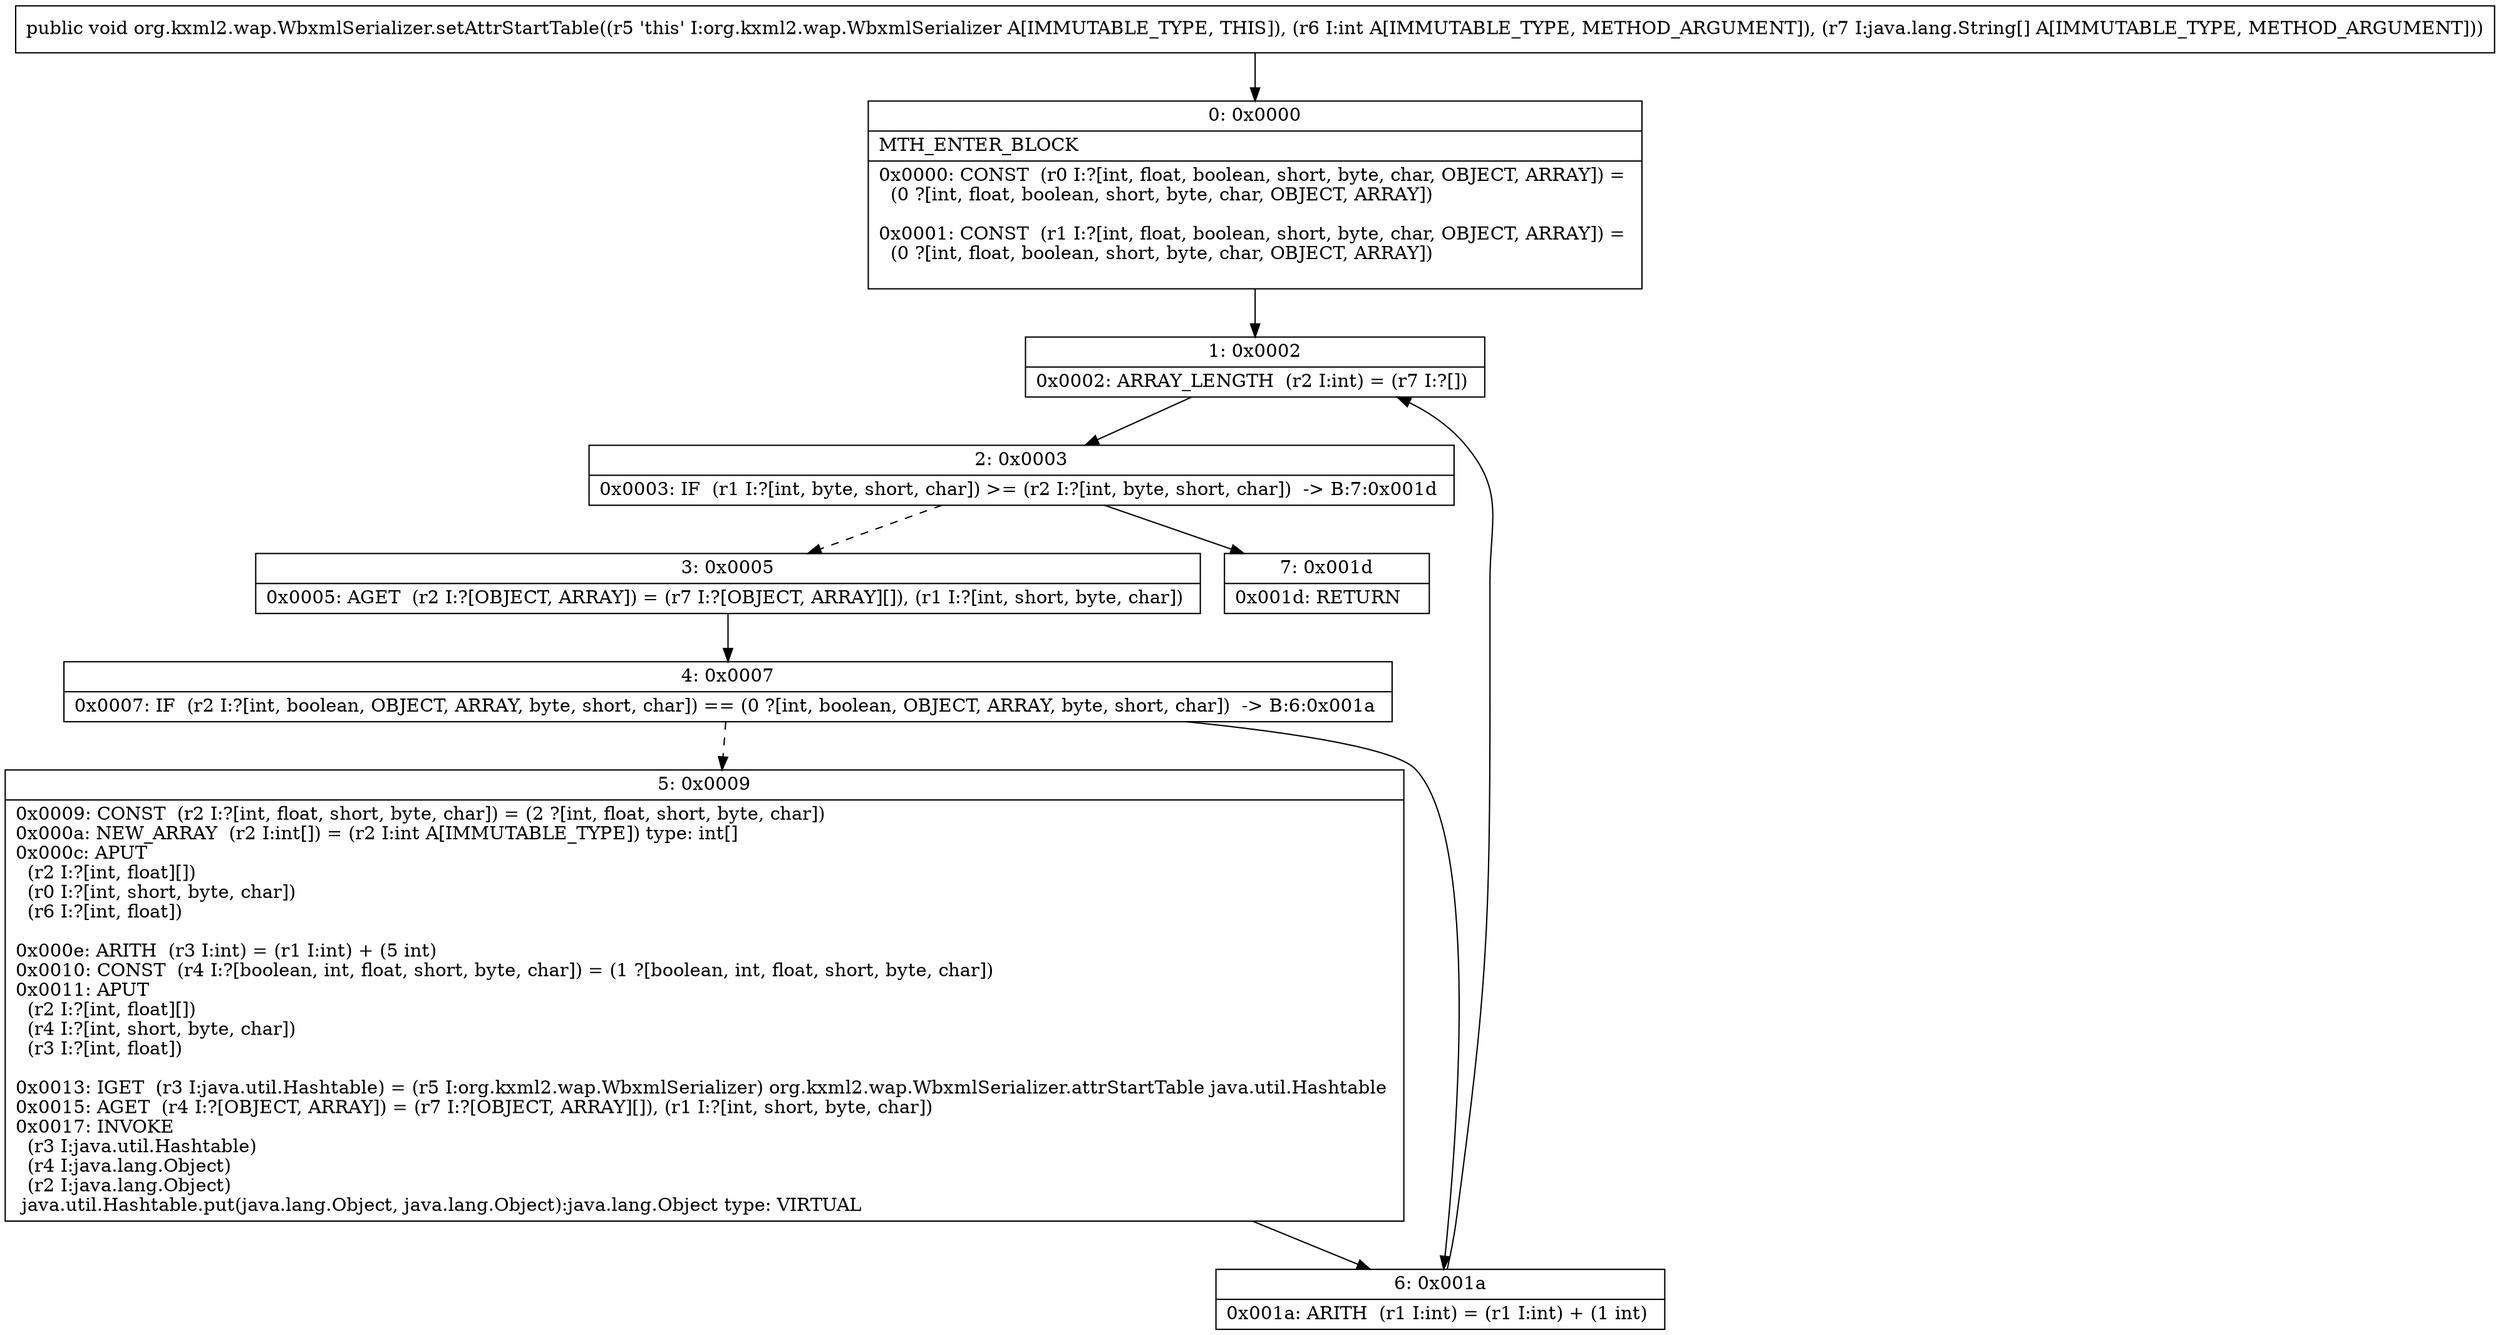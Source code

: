 digraph "CFG fororg.kxml2.wap.WbxmlSerializer.setAttrStartTable(I[Ljava\/lang\/String;)V" {
Node_0 [shape=record,label="{0\:\ 0x0000|MTH_ENTER_BLOCK\l|0x0000: CONST  (r0 I:?[int, float, boolean, short, byte, char, OBJECT, ARRAY]) = \l  (0 ?[int, float, boolean, short, byte, char, OBJECT, ARRAY])\l \l0x0001: CONST  (r1 I:?[int, float, boolean, short, byte, char, OBJECT, ARRAY]) = \l  (0 ?[int, float, boolean, short, byte, char, OBJECT, ARRAY])\l \l}"];
Node_1 [shape=record,label="{1\:\ 0x0002|0x0002: ARRAY_LENGTH  (r2 I:int) = (r7 I:?[]) \l}"];
Node_2 [shape=record,label="{2\:\ 0x0003|0x0003: IF  (r1 I:?[int, byte, short, char]) \>= (r2 I:?[int, byte, short, char])  \-\> B:7:0x001d \l}"];
Node_3 [shape=record,label="{3\:\ 0x0005|0x0005: AGET  (r2 I:?[OBJECT, ARRAY]) = (r7 I:?[OBJECT, ARRAY][]), (r1 I:?[int, short, byte, char]) \l}"];
Node_4 [shape=record,label="{4\:\ 0x0007|0x0007: IF  (r2 I:?[int, boolean, OBJECT, ARRAY, byte, short, char]) == (0 ?[int, boolean, OBJECT, ARRAY, byte, short, char])  \-\> B:6:0x001a \l}"];
Node_5 [shape=record,label="{5\:\ 0x0009|0x0009: CONST  (r2 I:?[int, float, short, byte, char]) = (2 ?[int, float, short, byte, char]) \l0x000a: NEW_ARRAY  (r2 I:int[]) = (r2 I:int A[IMMUTABLE_TYPE]) type: int[] \l0x000c: APUT  \l  (r2 I:?[int, float][])\l  (r0 I:?[int, short, byte, char])\l  (r6 I:?[int, float])\l \l0x000e: ARITH  (r3 I:int) = (r1 I:int) + (5 int) \l0x0010: CONST  (r4 I:?[boolean, int, float, short, byte, char]) = (1 ?[boolean, int, float, short, byte, char]) \l0x0011: APUT  \l  (r2 I:?[int, float][])\l  (r4 I:?[int, short, byte, char])\l  (r3 I:?[int, float])\l \l0x0013: IGET  (r3 I:java.util.Hashtable) = (r5 I:org.kxml2.wap.WbxmlSerializer) org.kxml2.wap.WbxmlSerializer.attrStartTable java.util.Hashtable \l0x0015: AGET  (r4 I:?[OBJECT, ARRAY]) = (r7 I:?[OBJECT, ARRAY][]), (r1 I:?[int, short, byte, char]) \l0x0017: INVOKE  \l  (r3 I:java.util.Hashtable)\l  (r4 I:java.lang.Object)\l  (r2 I:java.lang.Object)\l java.util.Hashtable.put(java.lang.Object, java.lang.Object):java.lang.Object type: VIRTUAL \l}"];
Node_6 [shape=record,label="{6\:\ 0x001a|0x001a: ARITH  (r1 I:int) = (r1 I:int) + (1 int) \l}"];
Node_7 [shape=record,label="{7\:\ 0x001d|0x001d: RETURN   \l}"];
MethodNode[shape=record,label="{public void org.kxml2.wap.WbxmlSerializer.setAttrStartTable((r5 'this' I:org.kxml2.wap.WbxmlSerializer A[IMMUTABLE_TYPE, THIS]), (r6 I:int A[IMMUTABLE_TYPE, METHOD_ARGUMENT]), (r7 I:java.lang.String[] A[IMMUTABLE_TYPE, METHOD_ARGUMENT])) }"];
MethodNode -> Node_0;
Node_0 -> Node_1;
Node_1 -> Node_2;
Node_2 -> Node_3[style=dashed];
Node_2 -> Node_7;
Node_3 -> Node_4;
Node_4 -> Node_5[style=dashed];
Node_4 -> Node_6;
Node_5 -> Node_6;
Node_6 -> Node_1;
}

